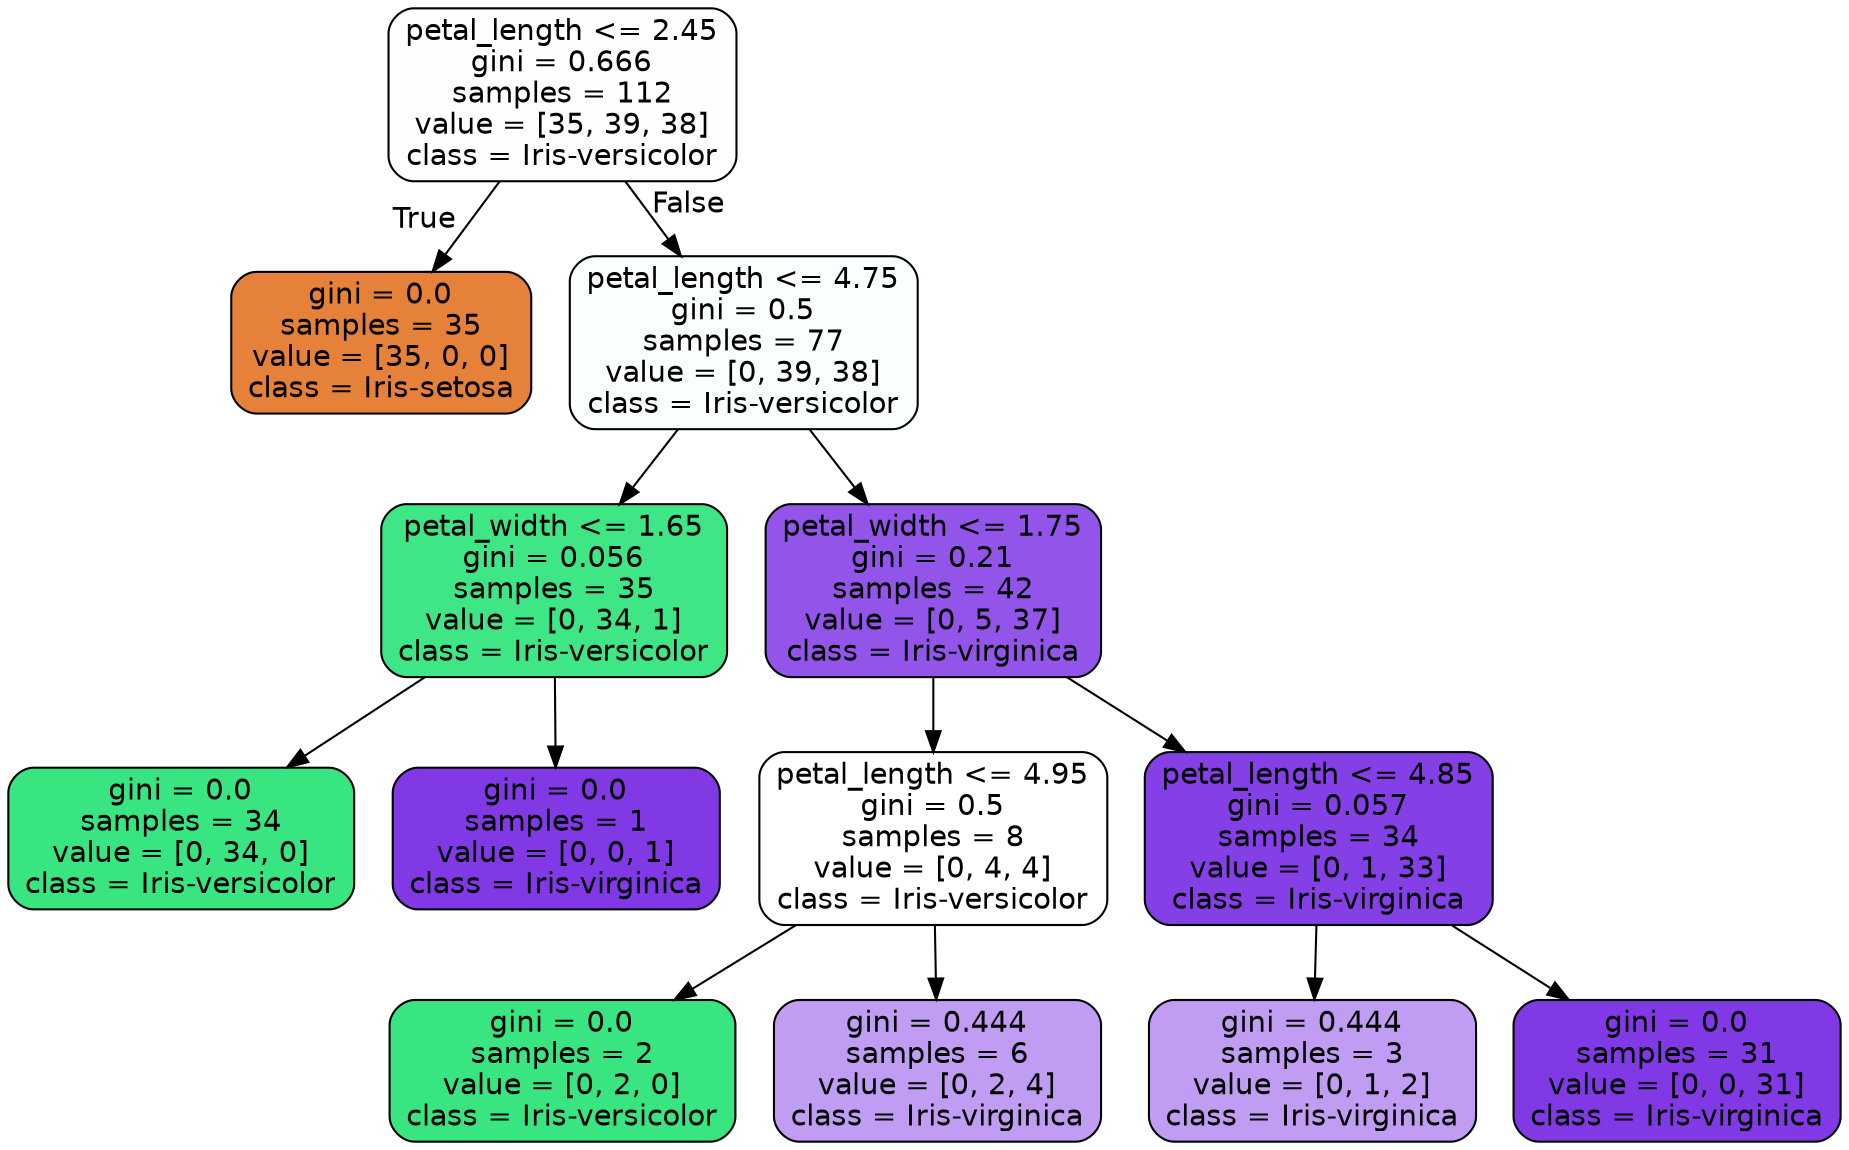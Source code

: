 digraph Tree {
node [shape=box, style="filled, rounded", color="black", fontname=helvetica] ;
edge [fontname=helvetica] ;
0 [label="petal_length <= 2.45\ngini = 0.666\nsamples = 112\nvalue = [35, 39, 38]\nclass = Iris-versicolor", fillcolor="#fcfffd"] ;
1 [label="gini = 0.0\nsamples = 35\nvalue = [35, 0, 0]\nclass = Iris-setosa", fillcolor="#e58139"] ;
0 -> 1 [labeldistance=2.5, labelangle=45, headlabel="True"] ;
2 [label="petal_length <= 4.75\ngini = 0.5\nsamples = 77\nvalue = [0, 39, 38]\nclass = Iris-versicolor", fillcolor="#fafefc"] ;
0 -> 2 [labeldistance=2.5, labelangle=-45, headlabel="False"] ;
3 [label="petal_width <= 1.65\ngini = 0.056\nsamples = 35\nvalue = [0, 34, 1]\nclass = Iris-versicolor", fillcolor="#3fe685"] ;
2 -> 3 ;
4 [label="gini = 0.0\nsamples = 34\nvalue = [0, 34, 0]\nclass = Iris-versicolor", fillcolor="#39e581"] ;
3 -> 4 ;
5 [label="gini = 0.0\nsamples = 1\nvalue = [0, 0, 1]\nclass = Iris-virginica", fillcolor="#8139e5"] ;
3 -> 5 ;
6 [label="petal_width <= 1.75\ngini = 0.21\nsamples = 42\nvalue = [0, 5, 37]\nclass = Iris-virginica", fillcolor="#9254e9"] ;
2 -> 6 ;
7 [label="petal_length <= 4.95\ngini = 0.5\nsamples = 8\nvalue = [0, 4, 4]\nclass = Iris-versicolor", fillcolor="#ffffff"] ;
6 -> 7 ;
8 [label="gini = 0.0\nsamples = 2\nvalue = [0, 2, 0]\nclass = Iris-versicolor", fillcolor="#39e581"] ;
7 -> 8 ;
9 [label="gini = 0.444\nsamples = 6\nvalue = [0, 2, 4]\nclass = Iris-virginica", fillcolor="#c09cf2"] ;
7 -> 9 ;
10 [label="petal_length <= 4.85\ngini = 0.057\nsamples = 34\nvalue = [0, 1, 33]\nclass = Iris-virginica", fillcolor="#853fe6"] ;
6 -> 10 ;
11 [label="gini = 0.444\nsamples = 3\nvalue = [0, 1, 2]\nclass = Iris-virginica", fillcolor="#c09cf2"] ;
10 -> 11 ;
12 [label="gini = 0.0\nsamples = 31\nvalue = [0, 0, 31]\nclass = Iris-virginica", fillcolor="#8139e5"] ;
10 -> 12 ;
}